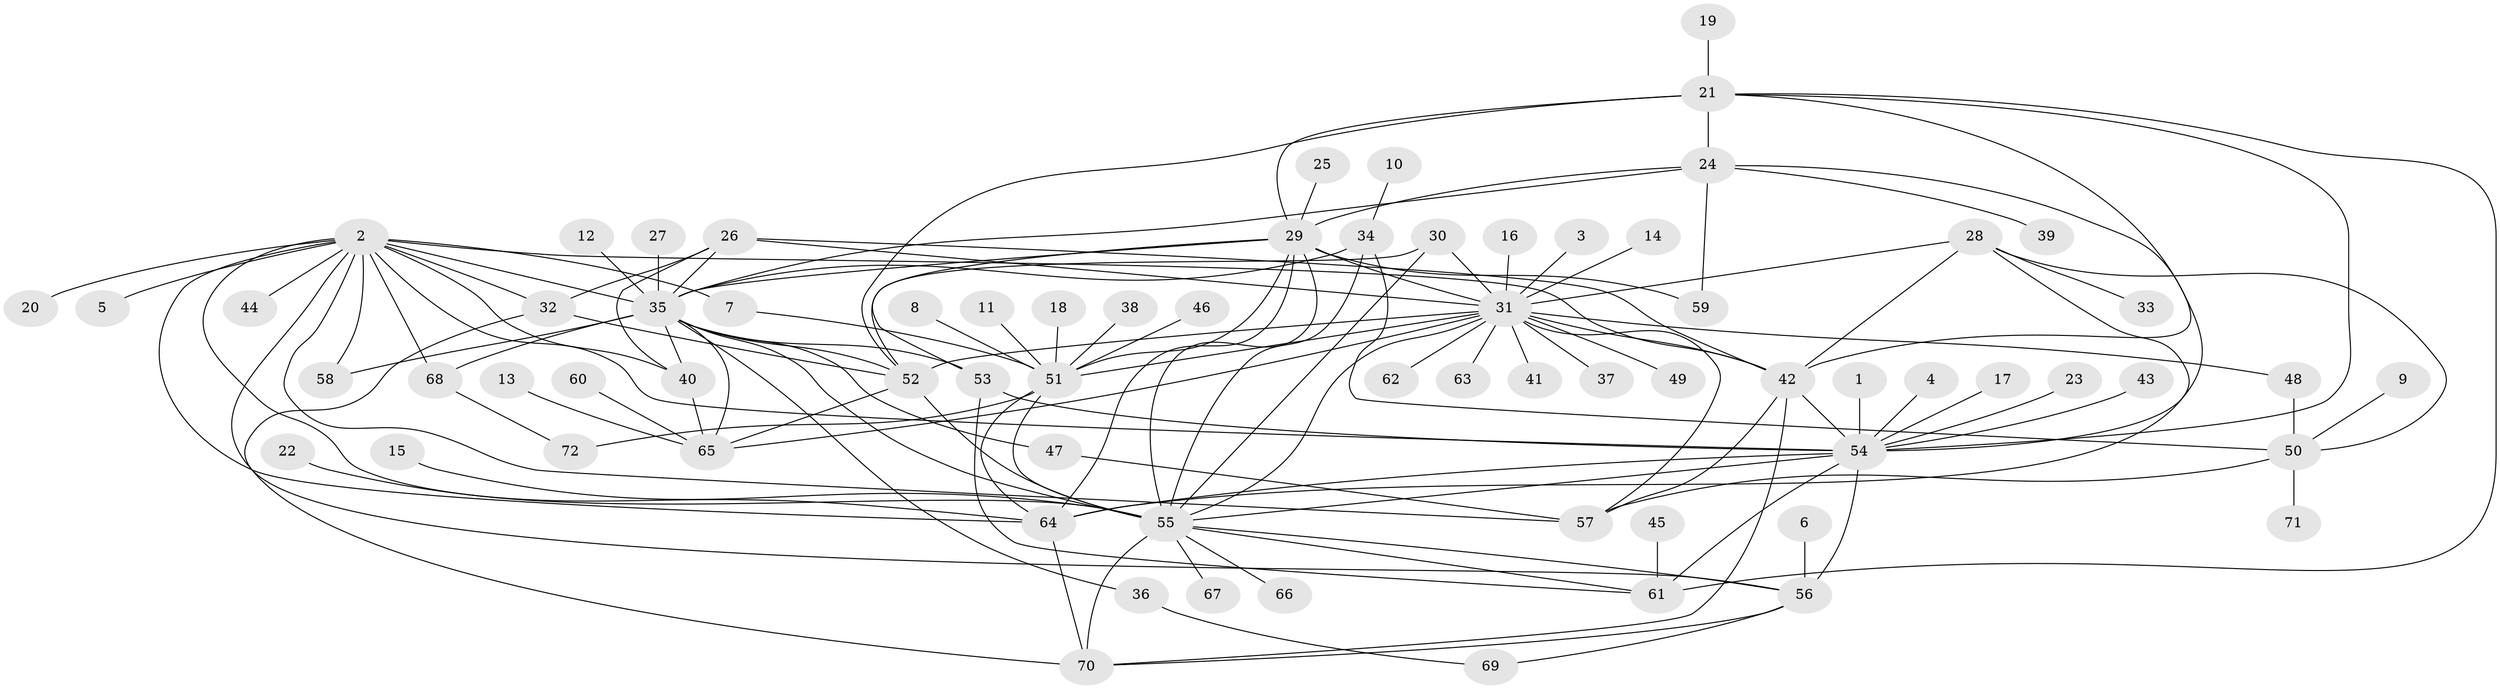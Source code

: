 // original degree distribution, {14: 0.006944444444444444, 5: 0.034722222222222224, 4: 0.04861111111111111, 8: 0.027777777777777776, 7: 0.013888888888888888, 15: 0.006944444444444444, 1: 0.4791666666666667, 6: 0.04861111111111111, 18: 0.013888888888888888, 2: 0.1875, 3: 0.10416666666666667, 9: 0.006944444444444444, 10: 0.013888888888888888, 11: 0.006944444444444444}
// Generated by graph-tools (version 1.1) at 2025/49/03/09/25 03:49:56]
// undirected, 72 vertices, 127 edges
graph export_dot {
graph [start="1"]
  node [color=gray90,style=filled];
  1;
  2;
  3;
  4;
  5;
  6;
  7;
  8;
  9;
  10;
  11;
  12;
  13;
  14;
  15;
  16;
  17;
  18;
  19;
  20;
  21;
  22;
  23;
  24;
  25;
  26;
  27;
  28;
  29;
  30;
  31;
  32;
  33;
  34;
  35;
  36;
  37;
  38;
  39;
  40;
  41;
  42;
  43;
  44;
  45;
  46;
  47;
  48;
  49;
  50;
  51;
  52;
  53;
  54;
  55;
  56;
  57;
  58;
  59;
  60;
  61;
  62;
  63;
  64;
  65;
  66;
  67;
  68;
  69;
  70;
  71;
  72;
  1 -- 54 [weight=1.0];
  2 -- 5 [weight=1.0];
  2 -- 7 [weight=1.0];
  2 -- 20 [weight=1.0];
  2 -- 32 [weight=1.0];
  2 -- 35 [weight=1.0];
  2 -- 40 [weight=1.0];
  2 -- 42 [weight=1.0];
  2 -- 44 [weight=1.0];
  2 -- 54 [weight=1.0];
  2 -- 55 [weight=2.0];
  2 -- 56 [weight=1.0];
  2 -- 57 [weight=1.0];
  2 -- 58 [weight=1.0];
  2 -- 64 [weight=1.0];
  2 -- 68 [weight=1.0];
  3 -- 31 [weight=1.0];
  4 -- 54 [weight=1.0];
  6 -- 56 [weight=1.0];
  7 -- 51 [weight=1.0];
  8 -- 51 [weight=1.0];
  9 -- 50 [weight=1.0];
  10 -- 34 [weight=1.0];
  11 -- 51 [weight=1.0];
  12 -- 35 [weight=1.0];
  13 -- 65 [weight=1.0];
  14 -- 31 [weight=1.0];
  15 -- 55 [weight=1.0];
  16 -- 31 [weight=1.0];
  17 -- 54 [weight=1.0];
  18 -- 51 [weight=1.0];
  19 -- 21 [weight=1.0];
  21 -- 24 [weight=1.0];
  21 -- 29 [weight=1.0];
  21 -- 42 [weight=1.0];
  21 -- 52 [weight=2.0];
  21 -- 54 [weight=1.0];
  21 -- 61 [weight=1.0];
  22 -- 64 [weight=1.0];
  23 -- 54 [weight=1.0];
  24 -- 29 [weight=1.0];
  24 -- 35 [weight=1.0];
  24 -- 39 [weight=1.0];
  24 -- 54 [weight=1.0];
  24 -- 59 [weight=1.0];
  25 -- 29 [weight=1.0];
  26 -- 31 [weight=2.0];
  26 -- 32 [weight=1.0];
  26 -- 35 [weight=1.0];
  26 -- 40 [weight=1.0];
  26 -- 42 [weight=1.0];
  27 -- 35 [weight=1.0];
  28 -- 31 [weight=1.0];
  28 -- 33 [weight=1.0];
  28 -- 42 [weight=1.0];
  28 -- 50 [weight=1.0];
  28 -- 64 [weight=1.0];
  29 -- 31 [weight=1.0];
  29 -- 35 [weight=1.0];
  29 -- 51 [weight=1.0];
  29 -- 53 [weight=1.0];
  29 -- 55 [weight=1.0];
  29 -- 59 [weight=1.0];
  29 -- 64 [weight=1.0];
  30 -- 31 [weight=1.0];
  30 -- 52 [weight=1.0];
  30 -- 55 [weight=1.0];
  31 -- 37 [weight=1.0];
  31 -- 41 [weight=1.0];
  31 -- 42 [weight=1.0];
  31 -- 48 [weight=1.0];
  31 -- 49 [weight=1.0];
  31 -- 51 [weight=1.0];
  31 -- 52 [weight=1.0];
  31 -- 55 [weight=1.0];
  31 -- 57 [weight=1.0];
  31 -- 62 [weight=1.0];
  31 -- 63 [weight=1.0];
  31 -- 65 [weight=1.0];
  32 -- 52 [weight=2.0];
  32 -- 70 [weight=1.0];
  34 -- 35 [weight=1.0];
  34 -- 50 [weight=1.0];
  34 -- 55 [weight=1.0];
  35 -- 36 [weight=1.0];
  35 -- 40 [weight=1.0];
  35 -- 47 [weight=1.0];
  35 -- 52 [weight=1.0];
  35 -- 53 [weight=2.0];
  35 -- 55 [weight=1.0];
  35 -- 58 [weight=1.0];
  35 -- 65 [weight=1.0];
  35 -- 68 [weight=1.0];
  36 -- 69 [weight=1.0];
  38 -- 51 [weight=1.0];
  40 -- 65 [weight=1.0];
  42 -- 54 [weight=1.0];
  42 -- 57 [weight=1.0];
  42 -- 70 [weight=1.0];
  43 -- 54 [weight=1.0];
  45 -- 61 [weight=1.0];
  46 -- 51 [weight=1.0];
  47 -- 57 [weight=1.0];
  48 -- 50 [weight=1.0];
  50 -- 57 [weight=1.0];
  50 -- 71 [weight=1.0];
  51 -- 55 [weight=1.0];
  51 -- 64 [weight=1.0];
  51 -- 72 [weight=1.0];
  52 -- 55 [weight=1.0];
  52 -- 65 [weight=1.0];
  53 -- 54 [weight=1.0];
  53 -- 61 [weight=1.0];
  54 -- 55 [weight=1.0];
  54 -- 56 [weight=1.0];
  54 -- 61 [weight=1.0];
  54 -- 64 [weight=1.0];
  55 -- 56 [weight=1.0];
  55 -- 61 [weight=1.0];
  55 -- 66 [weight=1.0];
  55 -- 67 [weight=1.0];
  55 -- 70 [weight=1.0];
  56 -- 69 [weight=1.0];
  56 -- 70 [weight=1.0];
  60 -- 65 [weight=1.0];
  64 -- 70 [weight=1.0];
  68 -- 72 [weight=1.0];
}
